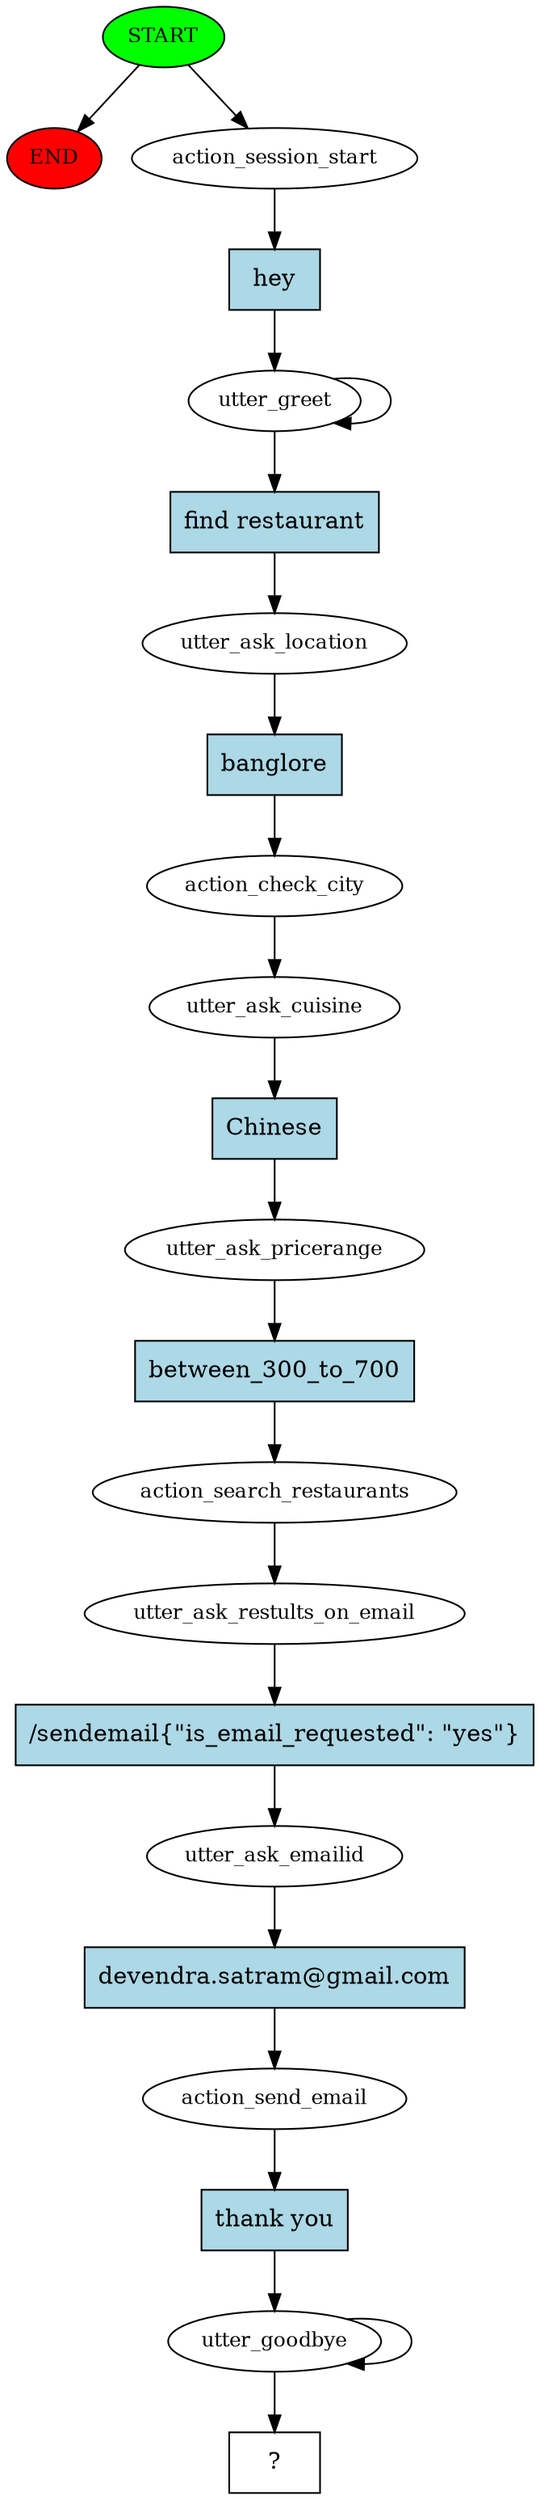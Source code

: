 digraph  {
0 [class="start active", fillcolor=green, fontsize=12, label=START, style=filled];
"-1" [class=end, fillcolor=red, fontsize=12, label=END, style=filled];
1 [class=active, fontsize=12, label=action_session_start];
2 [class=active, fontsize=12, label=utter_greet];
4 [class=active, fontsize=12, label=utter_ask_location];
5 [class=active, fontsize=12, label=action_check_city];
6 [class=active, fontsize=12, label=utter_ask_cuisine];
7 [class=active, fontsize=12, label=utter_ask_pricerange];
8 [class=active, fontsize=12, label=action_search_restaurants];
9 [class=active, fontsize=12, label=utter_ask_restults_on_email];
10 [class=active, fontsize=12, label=utter_ask_emailid];
11 [class=active, fontsize=12, label=action_send_email];
12 [class=active, fontsize=12, label=utter_goodbye];
14 [class="intent dashed active", label="  ?  ", shape=rect];
15 [class="intent active", fillcolor=lightblue, label=hey, shape=rect, style=filled];
16 [class="intent active", fillcolor=lightblue, label="find restaurant", shape=rect, style=filled];
17 [class="intent active", fillcolor=lightblue, label=banglore, shape=rect, style=filled];
18 [class="intent active", fillcolor=lightblue, label=Chinese, shape=rect, style=filled];
19 [class="intent active", fillcolor=lightblue, label=between_300_to_700, shape=rect, style=filled];
20 [class="intent active", fillcolor=lightblue, label="/sendemail{\"is_email_requested\": \"yes\"}", shape=rect, style=filled];
21 [class="intent active", fillcolor=lightblue, label="devendra.satram@gmail.com", shape=rect, style=filled];
22 [class="intent active", fillcolor=lightblue, label="thank you", shape=rect, style=filled];
0 -> "-1"  [class="", key=NONE, label=""];
0 -> 1  [class=active, key=NONE, label=""];
1 -> 15  [class=active, key=0];
2 -> 2  [class=active, key=NONE, label=""];
2 -> 16  [class=active, key=0];
4 -> 17  [class=active, key=0];
5 -> 6  [class=active, key=NONE, label=""];
6 -> 18  [class=active, key=0];
7 -> 19  [class=active, key=0];
8 -> 9  [class=active, key=NONE, label=""];
9 -> 20  [class=active, key=0];
10 -> 21  [class=active, key=0];
11 -> 22  [class=active, key=0];
12 -> 14  [class=active, key=NONE, label=""];
12 -> 12  [class=active, key=NONE, label=""];
15 -> 2  [class=active, key=0];
16 -> 4  [class=active, key=0];
17 -> 5  [class=active, key=0];
18 -> 7  [class=active, key=0];
19 -> 8  [class=active, key=0];
20 -> 10  [class=active, key=0];
21 -> 11  [class=active, key=0];
22 -> 12  [class=active, key=0];
}

